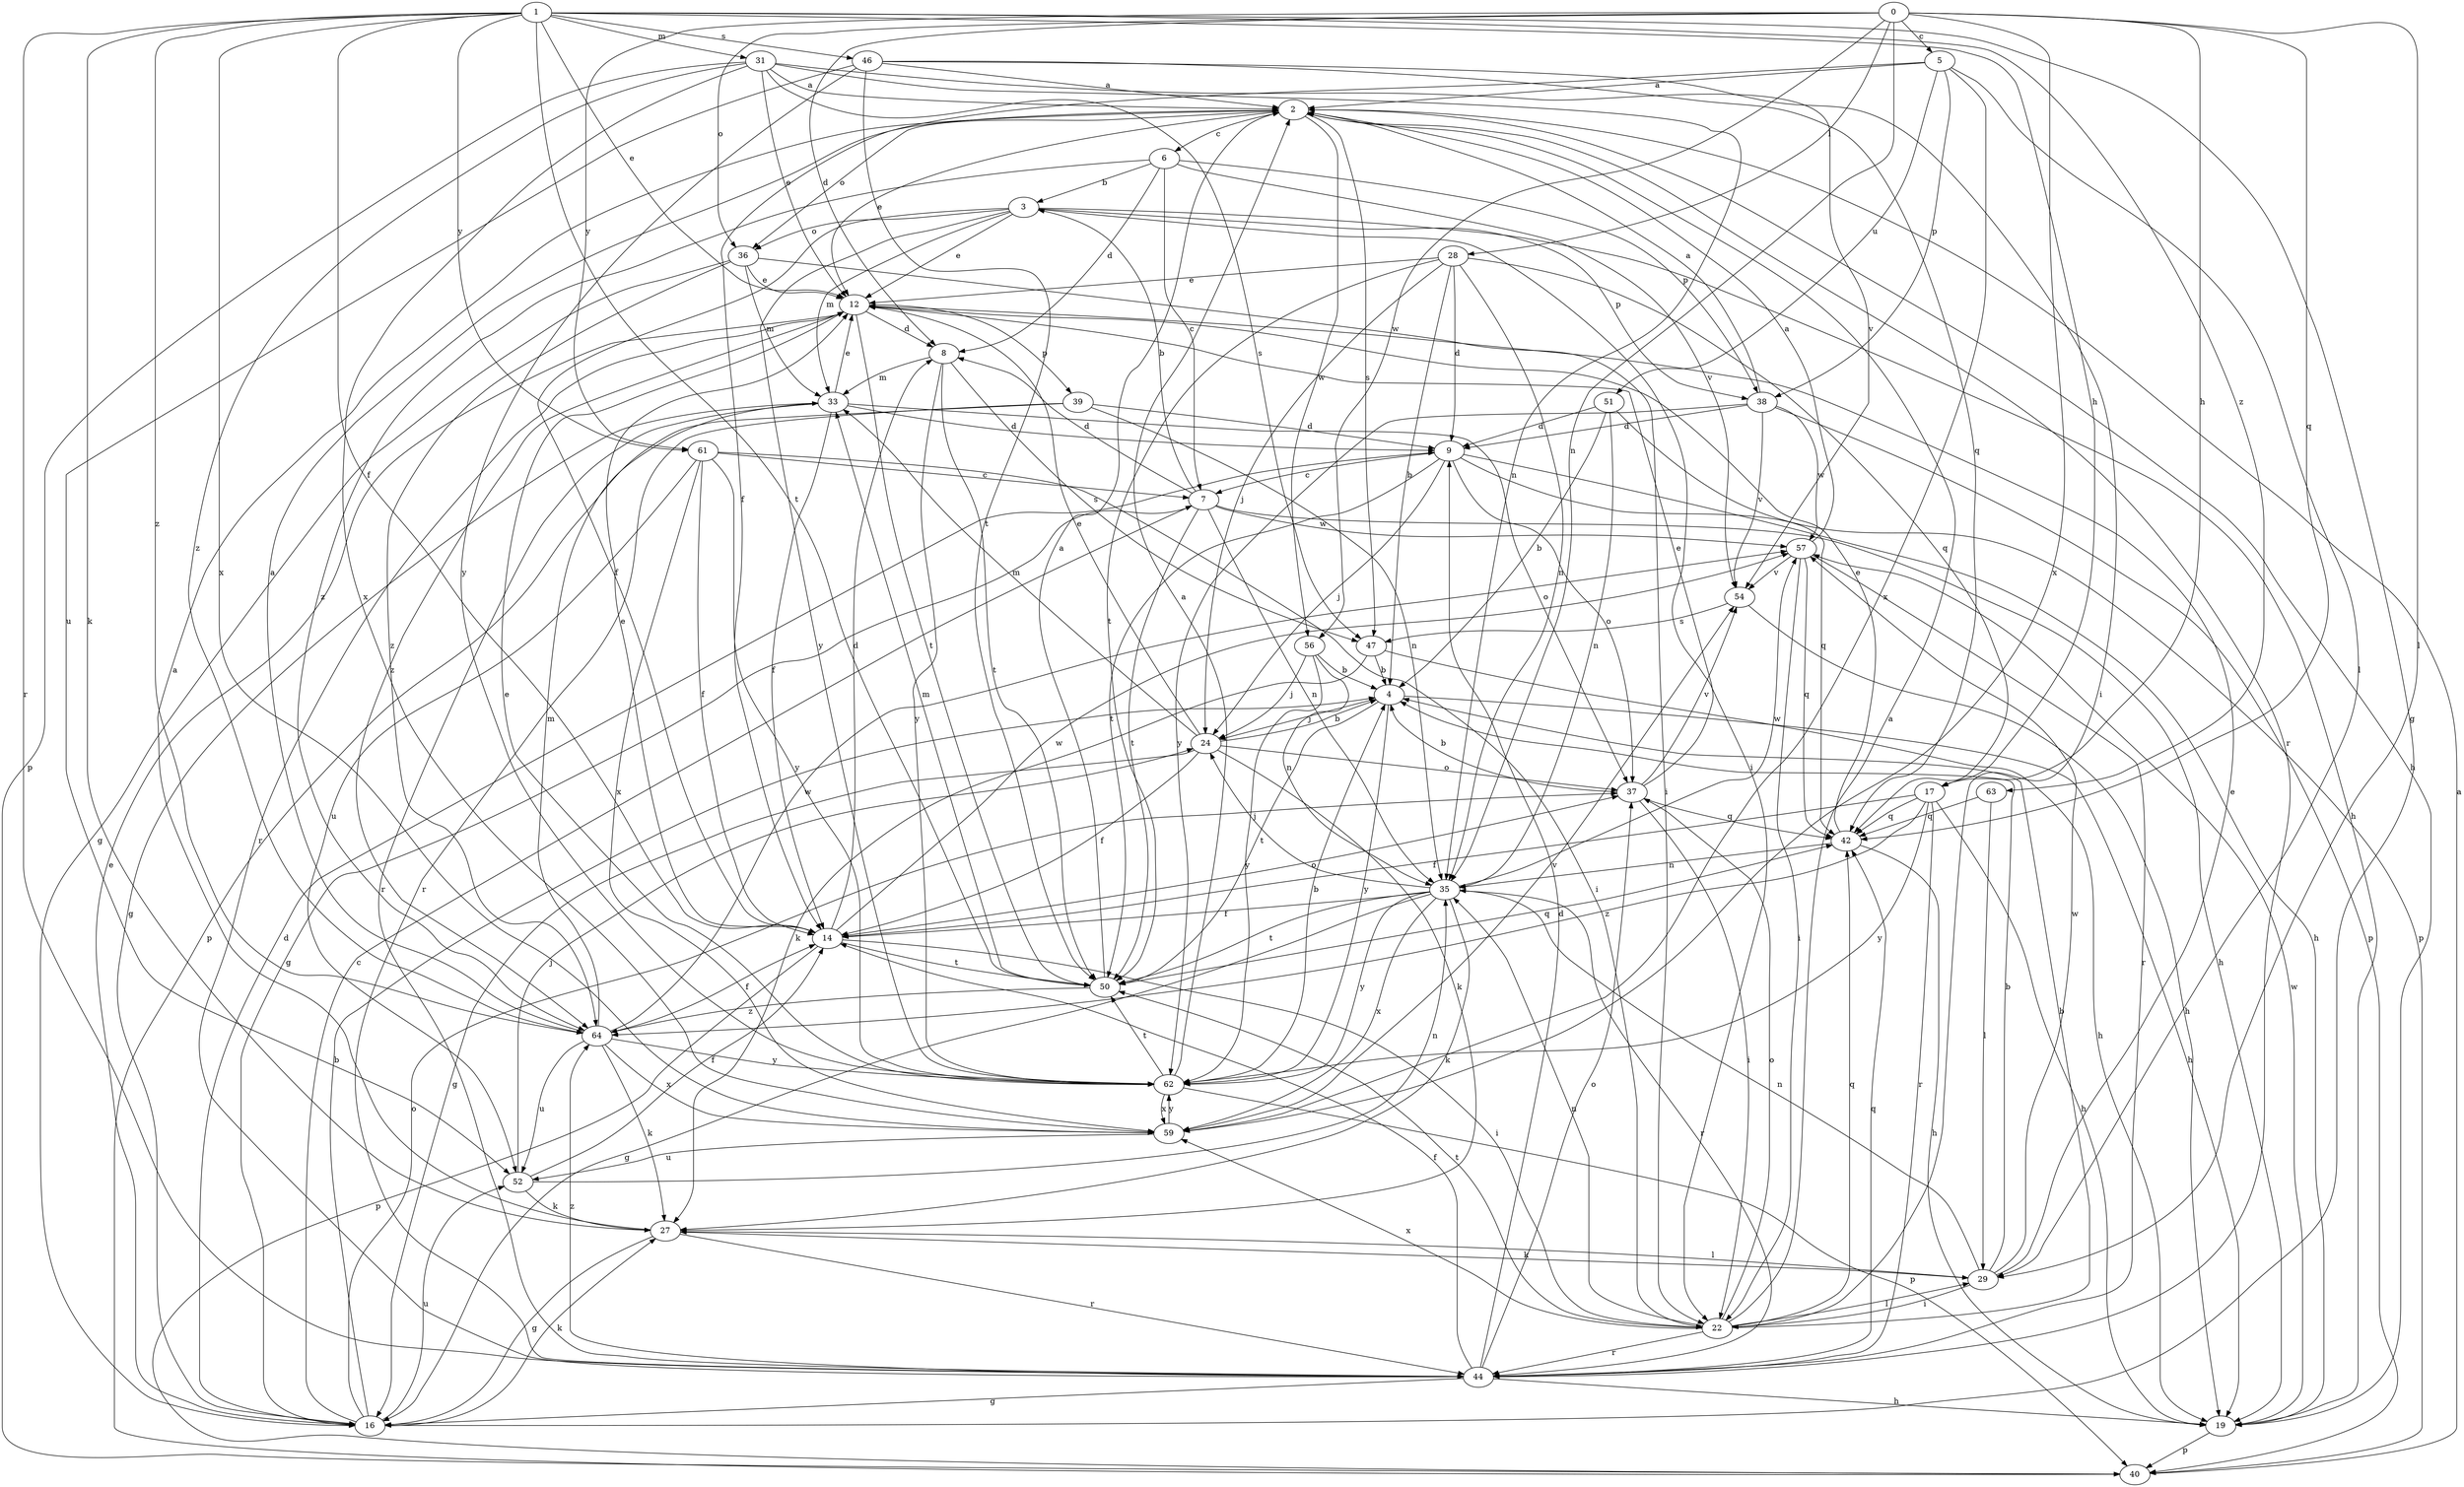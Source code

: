 strict digraph  {
0;
1;
2;
3;
4;
5;
6;
7;
8;
9;
12;
14;
16;
17;
19;
22;
24;
27;
28;
29;
31;
33;
35;
36;
37;
38;
39;
40;
42;
44;
46;
47;
50;
51;
52;
54;
56;
57;
59;
61;
62;
63;
64;
0 -> 5  [label=c];
0 -> 8  [label=d];
0 -> 17  [label=h];
0 -> 28  [label=l];
0 -> 29  [label=l];
0 -> 35  [label=n];
0 -> 36  [label=o];
0 -> 42  [label=q];
0 -> 56  [label=w];
0 -> 59  [label=x];
0 -> 61  [label=y];
1 -> 12  [label=e];
1 -> 14  [label=f];
1 -> 16  [label=g];
1 -> 17  [label=h];
1 -> 27  [label=k];
1 -> 31  [label=m];
1 -> 44  [label=r];
1 -> 46  [label=s];
1 -> 50  [label=t];
1 -> 59  [label=x];
1 -> 61  [label=y];
1 -> 63  [label=z];
1 -> 64  [label=z];
2 -> 6  [label=c];
2 -> 12  [label=e];
2 -> 19  [label=h];
2 -> 36  [label=o];
2 -> 44  [label=r];
2 -> 47  [label=s];
2 -> 56  [label=w];
3 -> 12  [label=e];
3 -> 14  [label=f];
3 -> 19  [label=h];
3 -> 22  [label=i];
3 -> 33  [label=m];
3 -> 36  [label=o];
3 -> 38  [label=p];
3 -> 62  [label=y];
4 -> 19  [label=h];
4 -> 24  [label=j];
4 -> 50  [label=t];
4 -> 62  [label=y];
5 -> 2  [label=a];
5 -> 14  [label=f];
5 -> 29  [label=l];
5 -> 38  [label=p];
5 -> 51  [label=u];
5 -> 59  [label=x];
6 -> 3  [label=b];
6 -> 7  [label=c];
6 -> 8  [label=d];
6 -> 38  [label=p];
6 -> 54  [label=v];
6 -> 64  [label=z];
7 -> 3  [label=b];
7 -> 8  [label=d];
7 -> 16  [label=g];
7 -> 19  [label=h];
7 -> 35  [label=n];
7 -> 50  [label=t];
7 -> 57  [label=w];
8 -> 33  [label=m];
8 -> 47  [label=s];
8 -> 50  [label=t];
8 -> 62  [label=y];
9 -> 7  [label=c];
9 -> 19  [label=h];
9 -> 24  [label=j];
9 -> 37  [label=o];
9 -> 42  [label=q];
9 -> 50  [label=t];
12 -> 8  [label=d];
12 -> 39  [label=p];
12 -> 44  [label=r];
12 -> 50  [label=t];
12 -> 64  [label=z];
14 -> 8  [label=d];
14 -> 12  [label=e];
14 -> 22  [label=i];
14 -> 37  [label=o];
14 -> 40  [label=p];
14 -> 50  [label=t];
14 -> 57  [label=w];
16 -> 4  [label=b];
16 -> 7  [label=c];
16 -> 9  [label=d];
16 -> 12  [label=e];
16 -> 27  [label=k];
16 -> 37  [label=o];
16 -> 52  [label=u];
17 -> 14  [label=f];
17 -> 19  [label=h];
17 -> 42  [label=q];
17 -> 44  [label=r];
17 -> 62  [label=y];
17 -> 64  [label=z];
19 -> 40  [label=p];
19 -> 57  [label=w];
22 -> 2  [label=a];
22 -> 4  [label=b];
22 -> 29  [label=l];
22 -> 35  [label=n];
22 -> 37  [label=o];
22 -> 42  [label=q];
22 -> 44  [label=r];
22 -> 50  [label=t];
22 -> 59  [label=x];
24 -> 4  [label=b];
24 -> 12  [label=e];
24 -> 14  [label=f];
24 -> 16  [label=g];
24 -> 27  [label=k];
24 -> 33  [label=m];
24 -> 37  [label=o];
27 -> 2  [label=a];
27 -> 16  [label=g];
27 -> 29  [label=l];
27 -> 44  [label=r];
28 -> 4  [label=b];
28 -> 9  [label=d];
28 -> 12  [label=e];
28 -> 24  [label=j];
28 -> 35  [label=n];
28 -> 42  [label=q];
28 -> 50  [label=t];
29 -> 4  [label=b];
29 -> 12  [label=e];
29 -> 22  [label=i];
29 -> 27  [label=k];
29 -> 35  [label=n];
29 -> 57  [label=w];
31 -> 2  [label=a];
31 -> 12  [label=e];
31 -> 35  [label=n];
31 -> 40  [label=p];
31 -> 47  [label=s];
31 -> 54  [label=v];
31 -> 59  [label=x];
31 -> 64  [label=z];
33 -> 9  [label=d];
33 -> 12  [label=e];
33 -> 14  [label=f];
33 -> 16  [label=g];
33 -> 37  [label=o];
33 -> 44  [label=r];
35 -> 14  [label=f];
35 -> 16  [label=g];
35 -> 24  [label=j];
35 -> 27  [label=k];
35 -> 44  [label=r];
35 -> 50  [label=t];
35 -> 57  [label=w];
35 -> 59  [label=x];
35 -> 62  [label=y];
36 -> 12  [label=e];
36 -> 16  [label=g];
36 -> 22  [label=i];
36 -> 33  [label=m];
36 -> 64  [label=z];
37 -> 4  [label=b];
37 -> 12  [label=e];
37 -> 22  [label=i];
37 -> 42  [label=q];
37 -> 54  [label=v];
38 -> 2  [label=a];
38 -> 9  [label=d];
38 -> 40  [label=p];
38 -> 54  [label=v];
38 -> 57  [label=w];
38 -> 62  [label=y];
39 -> 9  [label=d];
39 -> 35  [label=n];
39 -> 40  [label=p];
39 -> 44  [label=r];
40 -> 2  [label=a];
42 -> 12  [label=e];
42 -> 19  [label=h];
42 -> 35  [label=n];
44 -> 9  [label=d];
44 -> 14  [label=f];
44 -> 16  [label=g];
44 -> 19  [label=h];
44 -> 37  [label=o];
44 -> 42  [label=q];
44 -> 64  [label=z];
46 -> 2  [label=a];
46 -> 22  [label=i];
46 -> 42  [label=q];
46 -> 50  [label=t];
46 -> 52  [label=u];
46 -> 62  [label=y];
47 -> 4  [label=b];
47 -> 19  [label=h];
47 -> 27  [label=k];
50 -> 2  [label=a];
50 -> 33  [label=m];
50 -> 42  [label=q];
50 -> 64  [label=z];
51 -> 4  [label=b];
51 -> 9  [label=d];
51 -> 35  [label=n];
51 -> 40  [label=p];
52 -> 14  [label=f];
52 -> 24  [label=j];
52 -> 27  [label=k];
52 -> 35  [label=n];
54 -> 19  [label=h];
54 -> 47  [label=s];
56 -> 4  [label=b];
56 -> 24  [label=j];
56 -> 35  [label=n];
56 -> 62  [label=y];
57 -> 2  [label=a];
57 -> 22  [label=i];
57 -> 42  [label=q];
57 -> 44  [label=r];
57 -> 54  [label=v];
59 -> 52  [label=u];
59 -> 54  [label=v];
59 -> 62  [label=y];
61 -> 7  [label=c];
61 -> 14  [label=f];
61 -> 22  [label=i];
61 -> 52  [label=u];
61 -> 59  [label=x];
61 -> 62  [label=y];
62 -> 2  [label=a];
62 -> 4  [label=b];
62 -> 12  [label=e];
62 -> 40  [label=p];
62 -> 50  [label=t];
62 -> 59  [label=x];
63 -> 29  [label=l];
63 -> 42  [label=q];
64 -> 2  [label=a];
64 -> 14  [label=f];
64 -> 27  [label=k];
64 -> 33  [label=m];
64 -> 52  [label=u];
64 -> 57  [label=w];
64 -> 59  [label=x];
64 -> 62  [label=y];
}
